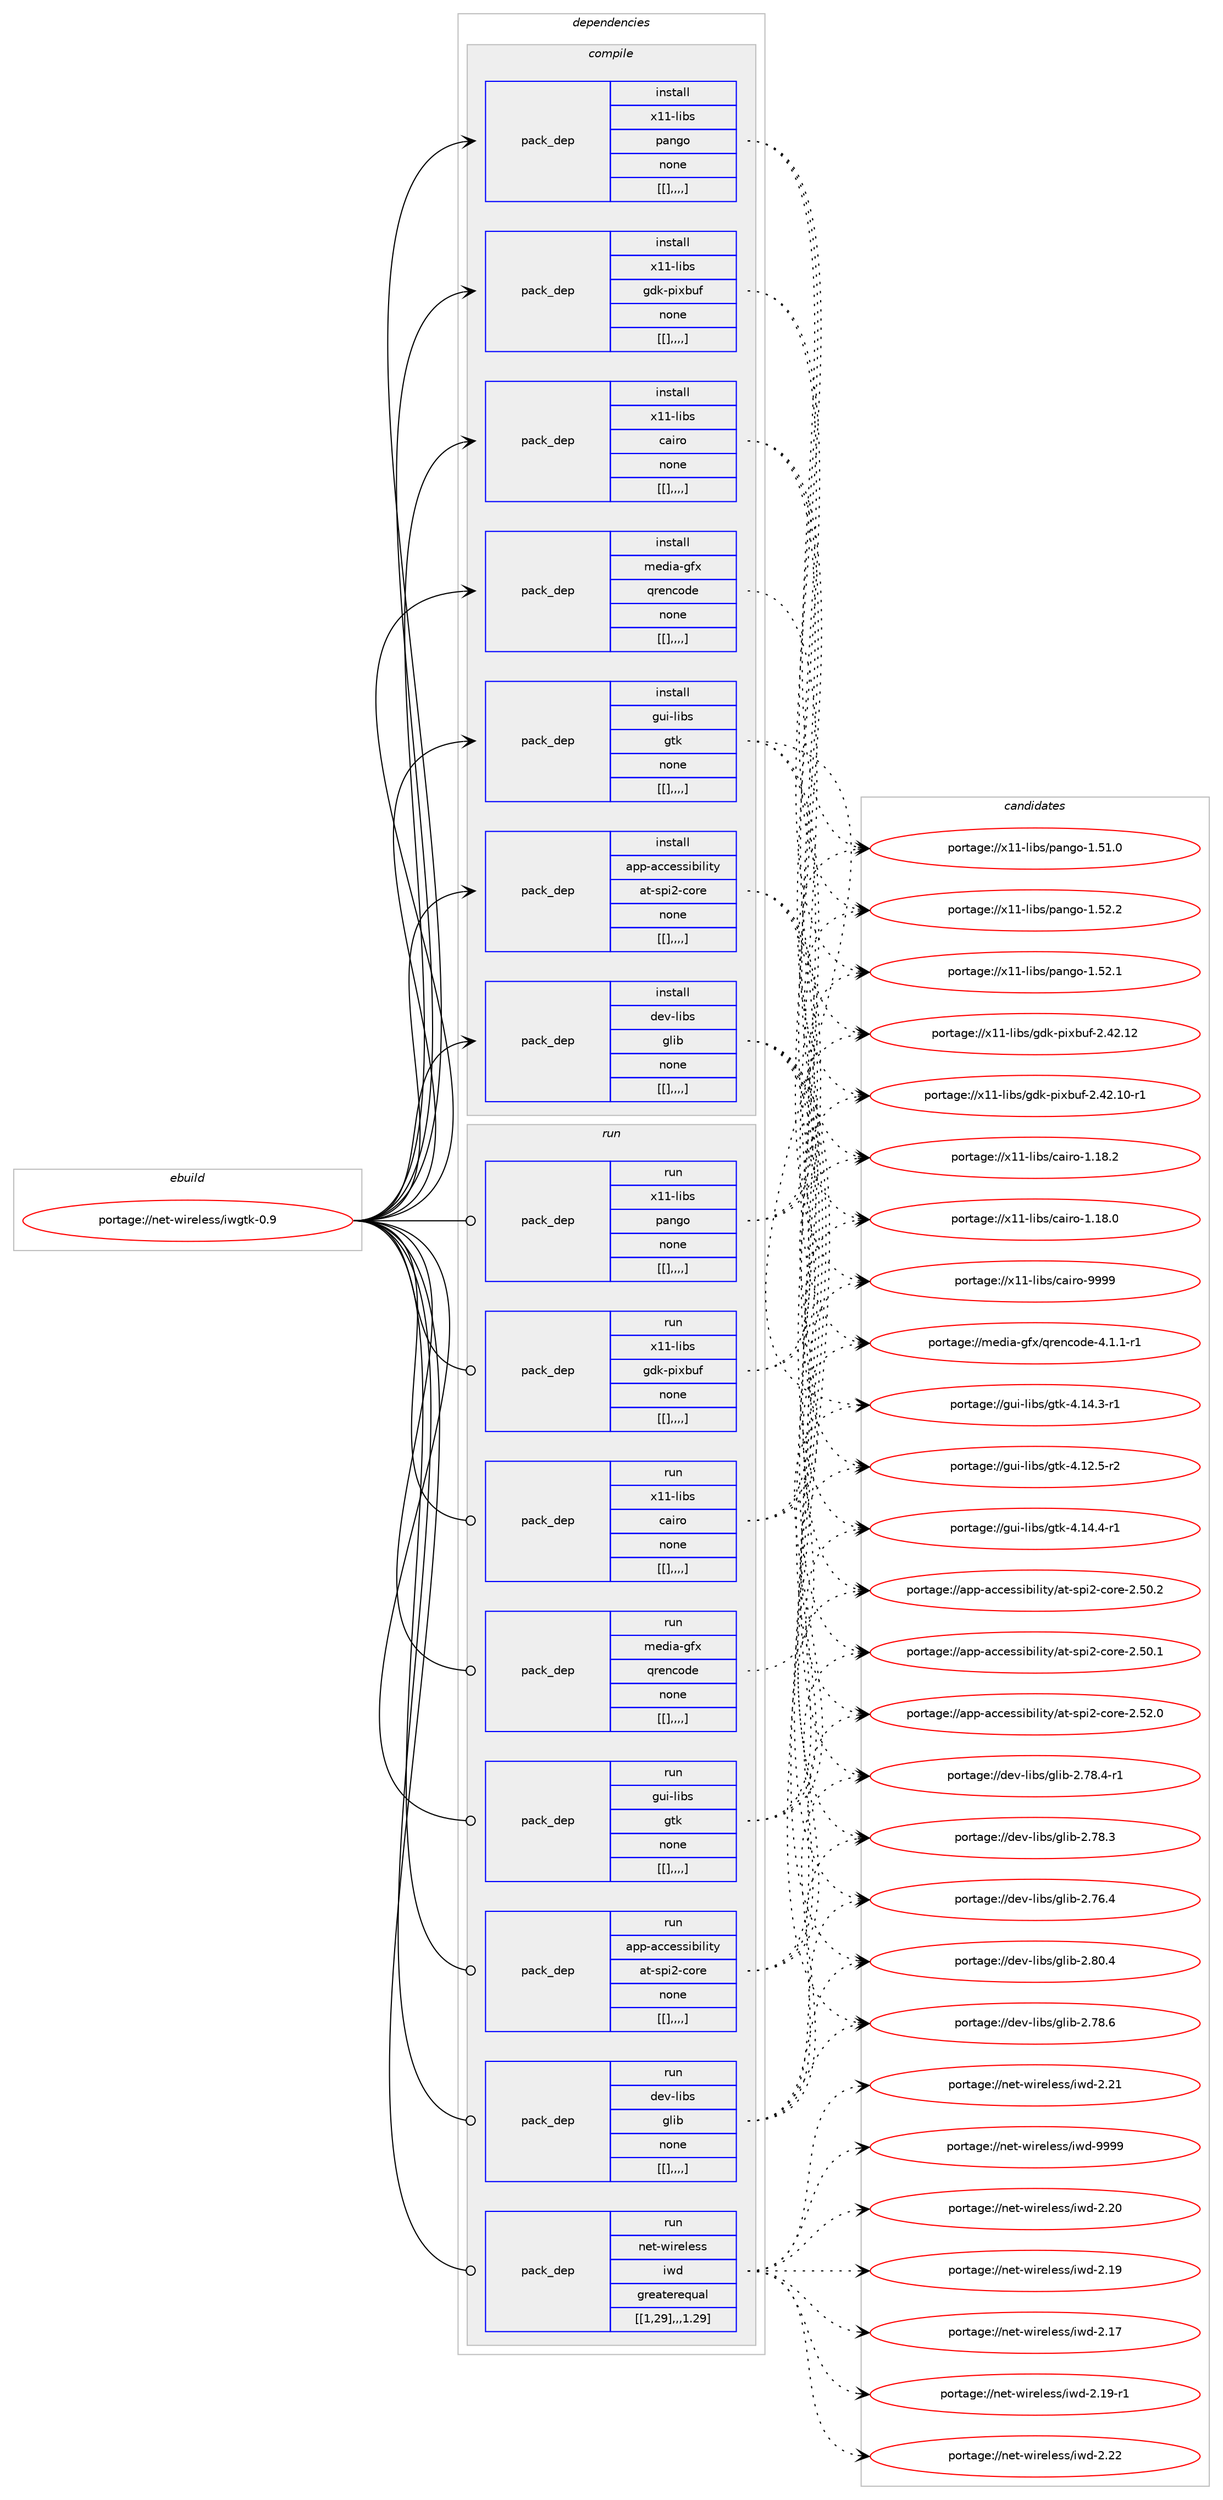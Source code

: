 digraph prolog {

# *************
# Graph options
# *************

newrank=true;
concentrate=true;
compound=true;
graph [rankdir=LR,fontname=Helvetica,fontsize=10,ranksep=1.5];#, ranksep=2.5, nodesep=0.2];
edge  [arrowhead=vee];
node  [fontname=Helvetica,fontsize=10];

# **********
# The ebuild
# **********

subgraph cluster_leftcol {
color=gray;
label=<<i>ebuild</i>>;
id [label="portage://net-wireless/iwgtk-0.9", color=red, width=4, href="../net-wireless/iwgtk-0.9.svg"];
}

# ****************
# The dependencies
# ****************

subgraph cluster_midcol {
color=gray;
label=<<i>dependencies</i>>;
subgraph cluster_compile {
fillcolor="#eeeeee";
style=filled;
label=<<i>compile</i>>;
subgraph pack295669 {
dependency405661 [label=<<TABLE BORDER="0" CELLBORDER="1" CELLSPACING="0" CELLPADDING="4" WIDTH="220"><TR><TD ROWSPAN="6" CELLPADDING="30">pack_dep</TD></TR><TR><TD WIDTH="110">install</TD></TR><TR><TD>app-accessibility</TD></TR><TR><TD>at-spi2-core</TD></TR><TR><TD>none</TD></TR><TR><TD>[[],,,,]</TD></TR></TABLE>>, shape=none, color=blue];
}
id:e -> dependency405661:w [weight=20,style="solid",arrowhead="vee"];
subgraph pack295670 {
dependency405662 [label=<<TABLE BORDER="0" CELLBORDER="1" CELLSPACING="0" CELLPADDING="4" WIDTH="220"><TR><TD ROWSPAN="6" CELLPADDING="30">pack_dep</TD></TR><TR><TD WIDTH="110">install</TD></TR><TR><TD>dev-libs</TD></TR><TR><TD>glib</TD></TR><TR><TD>none</TD></TR><TR><TD>[[],,,,]</TD></TR></TABLE>>, shape=none, color=blue];
}
id:e -> dependency405662:w [weight=20,style="solid",arrowhead="vee"];
subgraph pack295671 {
dependency405663 [label=<<TABLE BORDER="0" CELLBORDER="1" CELLSPACING="0" CELLPADDING="4" WIDTH="220"><TR><TD ROWSPAN="6" CELLPADDING="30">pack_dep</TD></TR><TR><TD WIDTH="110">install</TD></TR><TR><TD>gui-libs</TD></TR><TR><TD>gtk</TD></TR><TR><TD>none</TD></TR><TR><TD>[[],,,,]</TD></TR></TABLE>>, shape=none, color=blue];
}
id:e -> dependency405663:w [weight=20,style="solid",arrowhead="vee"];
subgraph pack295672 {
dependency405664 [label=<<TABLE BORDER="0" CELLBORDER="1" CELLSPACING="0" CELLPADDING="4" WIDTH="220"><TR><TD ROWSPAN="6" CELLPADDING="30">pack_dep</TD></TR><TR><TD WIDTH="110">install</TD></TR><TR><TD>media-gfx</TD></TR><TR><TD>qrencode</TD></TR><TR><TD>none</TD></TR><TR><TD>[[],,,,]</TD></TR></TABLE>>, shape=none, color=blue];
}
id:e -> dependency405664:w [weight=20,style="solid",arrowhead="vee"];
subgraph pack295673 {
dependency405665 [label=<<TABLE BORDER="0" CELLBORDER="1" CELLSPACING="0" CELLPADDING="4" WIDTH="220"><TR><TD ROWSPAN="6" CELLPADDING="30">pack_dep</TD></TR><TR><TD WIDTH="110">install</TD></TR><TR><TD>x11-libs</TD></TR><TR><TD>cairo</TD></TR><TR><TD>none</TD></TR><TR><TD>[[],,,,]</TD></TR></TABLE>>, shape=none, color=blue];
}
id:e -> dependency405665:w [weight=20,style="solid",arrowhead="vee"];
subgraph pack295674 {
dependency405666 [label=<<TABLE BORDER="0" CELLBORDER="1" CELLSPACING="0" CELLPADDING="4" WIDTH="220"><TR><TD ROWSPAN="6" CELLPADDING="30">pack_dep</TD></TR><TR><TD WIDTH="110">install</TD></TR><TR><TD>x11-libs</TD></TR><TR><TD>gdk-pixbuf</TD></TR><TR><TD>none</TD></TR><TR><TD>[[],,,,]</TD></TR></TABLE>>, shape=none, color=blue];
}
id:e -> dependency405666:w [weight=20,style="solid",arrowhead="vee"];
subgraph pack295675 {
dependency405667 [label=<<TABLE BORDER="0" CELLBORDER="1" CELLSPACING="0" CELLPADDING="4" WIDTH="220"><TR><TD ROWSPAN="6" CELLPADDING="30">pack_dep</TD></TR><TR><TD WIDTH="110">install</TD></TR><TR><TD>x11-libs</TD></TR><TR><TD>pango</TD></TR><TR><TD>none</TD></TR><TR><TD>[[],,,,]</TD></TR></TABLE>>, shape=none, color=blue];
}
id:e -> dependency405667:w [weight=20,style="solid",arrowhead="vee"];
}
subgraph cluster_compileandrun {
fillcolor="#eeeeee";
style=filled;
label=<<i>compile and run</i>>;
}
subgraph cluster_run {
fillcolor="#eeeeee";
style=filled;
label=<<i>run</i>>;
subgraph pack295676 {
dependency405668 [label=<<TABLE BORDER="0" CELLBORDER="1" CELLSPACING="0" CELLPADDING="4" WIDTH="220"><TR><TD ROWSPAN="6" CELLPADDING="30">pack_dep</TD></TR><TR><TD WIDTH="110">run</TD></TR><TR><TD>app-accessibility</TD></TR><TR><TD>at-spi2-core</TD></TR><TR><TD>none</TD></TR><TR><TD>[[],,,,]</TD></TR></TABLE>>, shape=none, color=blue];
}
id:e -> dependency405668:w [weight=20,style="solid",arrowhead="odot"];
subgraph pack295677 {
dependency405669 [label=<<TABLE BORDER="0" CELLBORDER="1" CELLSPACING="0" CELLPADDING="4" WIDTH="220"><TR><TD ROWSPAN="6" CELLPADDING="30">pack_dep</TD></TR><TR><TD WIDTH="110">run</TD></TR><TR><TD>dev-libs</TD></TR><TR><TD>glib</TD></TR><TR><TD>none</TD></TR><TR><TD>[[],,,,]</TD></TR></TABLE>>, shape=none, color=blue];
}
id:e -> dependency405669:w [weight=20,style="solid",arrowhead="odot"];
subgraph pack295678 {
dependency405670 [label=<<TABLE BORDER="0" CELLBORDER="1" CELLSPACING="0" CELLPADDING="4" WIDTH="220"><TR><TD ROWSPAN="6" CELLPADDING="30">pack_dep</TD></TR><TR><TD WIDTH="110">run</TD></TR><TR><TD>gui-libs</TD></TR><TR><TD>gtk</TD></TR><TR><TD>none</TD></TR><TR><TD>[[],,,,]</TD></TR></TABLE>>, shape=none, color=blue];
}
id:e -> dependency405670:w [weight=20,style="solid",arrowhead="odot"];
subgraph pack295679 {
dependency405671 [label=<<TABLE BORDER="0" CELLBORDER="1" CELLSPACING="0" CELLPADDING="4" WIDTH="220"><TR><TD ROWSPAN="6" CELLPADDING="30">pack_dep</TD></TR><TR><TD WIDTH="110">run</TD></TR><TR><TD>media-gfx</TD></TR><TR><TD>qrencode</TD></TR><TR><TD>none</TD></TR><TR><TD>[[],,,,]</TD></TR></TABLE>>, shape=none, color=blue];
}
id:e -> dependency405671:w [weight=20,style="solid",arrowhead="odot"];
subgraph pack295680 {
dependency405672 [label=<<TABLE BORDER="0" CELLBORDER="1" CELLSPACING="0" CELLPADDING="4" WIDTH="220"><TR><TD ROWSPAN="6" CELLPADDING="30">pack_dep</TD></TR><TR><TD WIDTH="110">run</TD></TR><TR><TD>net-wireless</TD></TR><TR><TD>iwd</TD></TR><TR><TD>greaterequal</TD></TR><TR><TD>[[1,29],,,1.29]</TD></TR></TABLE>>, shape=none, color=blue];
}
id:e -> dependency405672:w [weight=20,style="solid",arrowhead="odot"];
subgraph pack295681 {
dependency405673 [label=<<TABLE BORDER="0" CELLBORDER="1" CELLSPACING="0" CELLPADDING="4" WIDTH="220"><TR><TD ROWSPAN="6" CELLPADDING="30">pack_dep</TD></TR><TR><TD WIDTH="110">run</TD></TR><TR><TD>x11-libs</TD></TR><TR><TD>cairo</TD></TR><TR><TD>none</TD></TR><TR><TD>[[],,,,]</TD></TR></TABLE>>, shape=none, color=blue];
}
id:e -> dependency405673:w [weight=20,style="solid",arrowhead="odot"];
subgraph pack295682 {
dependency405674 [label=<<TABLE BORDER="0" CELLBORDER="1" CELLSPACING="0" CELLPADDING="4" WIDTH="220"><TR><TD ROWSPAN="6" CELLPADDING="30">pack_dep</TD></TR><TR><TD WIDTH="110">run</TD></TR><TR><TD>x11-libs</TD></TR><TR><TD>gdk-pixbuf</TD></TR><TR><TD>none</TD></TR><TR><TD>[[],,,,]</TD></TR></TABLE>>, shape=none, color=blue];
}
id:e -> dependency405674:w [weight=20,style="solid",arrowhead="odot"];
subgraph pack295683 {
dependency405675 [label=<<TABLE BORDER="0" CELLBORDER="1" CELLSPACING="0" CELLPADDING="4" WIDTH="220"><TR><TD ROWSPAN="6" CELLPADDING="30">pack_dep</TD></TR><TR><TD WIDTH="110">run</TD></TR><TR><TD>x11-libs</TD></TR><TR><TD>pango</TD></TR><TR><TD>none</TD></TR><TR><TD>[[],,,,]</TD></TR></TABLE>>, shape=none, color=blue];
}
id:e -> dependency405675:w [weight=20,style="solid",arrowhead="odot"];
}
}

# **************
# The candidates
# **************

subgraph cluster_choices {
rank=same;
color=gray;
label=<<i>candidates</i>>;

subgraph choice295669 {
color=black;
nodesep=1;
choice97112112459799991011151151059810510810511612147971164511511210550459911111410145504653504648 [label="portage://app-accessibility/at-spi2-core-2.52.0", color=red, width=4,href="../app-accessibility/at-spi2-core-2.52.0.svg"];
choice97112112459799991011151151059810510810511612147971164511511210550459911111410145504653484650 [label="portage://app-accessibility/at-spi2-core-2.50.2", color=red, width=4,href="../app-accessibility/at-spi2-core-2.50.2.svg"];
choice97112112459799991011151151059810510810511612147971164511511210550459911111410145504653484649 [label="portage://app-accessibility/at-spi2-core-2.50.1", color=red, width=4,href="../app-accessibility/at-spi2-core-2.50.1.svg"];
dependency405661:e -> choice97112112459799991011151151059810510810511612147971164511511210550459911111410145504653504648:w [style=dotted,weight="100"];
dependency405661:e -> choice97112112459799991011151151059810510810511612147971164511511210550459911111410145504653484650:w [style=dotted,weight="100"];
dependency405661:e -> choice97112112459799991011151151059810510810511612147971164511511210550459911111410145504653484649:w [style=dotted,weight="100"];
}
subgraph choice295670 {
color=black;
nodesep=1;
choice1001011184510810598115471031081059845504656484652 [label="portage://dev-libs/glib-2.80.4", color=red, width=4,href="../dev-libs/glib-2.80.4.svg"];
choice1001011184510810598115471031081059845504655564654 [label="portage://dev-libs/glib-2.78.6", color=red, width=4,href="../dev-libs/glib-2.78.6.svg"];
choice10010111845108105981154710310810598455046555646524511449 [label="portage://dev-libs/glib-2.78.4-r1", color=red, width=4,href="../dev-libs/glib-2.78.4-r1.svg"];
choice1001011184510810598115471031081059845504655564651 [label="portage://dev-libs/glib-2.78.3", color=red, width=4,href="../dev-libs/glib-2.78.3.svg"];
choice1001011184510810598115471031081059845504655544652 [label="portage://dev-libs/glib-2.76.4", color=red, width=4,href="../dev-libs/glib-2.76.4.svg"];
dependency405662:e -> choice1001011184510810598115471031081059845504656484652:w [style=dotted,weight="100"];
dependency405662:e -> choice1001011184510810598115471031081059845504655564654:w [style=dotted,weight="100"];
dependency405662:e -> choice10010111845108105981154710310810598455046555646524511449:w [style=dotted,weight="100"];
dependency405662:e -> choice1001011184510810598115471031081059845504655564651:w [style=dotted,weight="100"];
dependency405662:e -> choice1001011184510810598115471031081059845504655544652:w [style=dotted,weight="100"];
}
subgraph choice295671 {
color=black;
nodesep=1;
choice103117105451081059811547103116107455246495246524511449 [label="portage://gui-libs/gtk-4.14.4-r1", color=red, width=4,href="../gui-libs/gtk-4.14.4-r1.svg"];
choice103117105451081059811547103116107455246495246514511449 [label="portage://gui-libs/gtk-4.14.3-r1", color=red, width=4,href="../gui-libs/gtk-4.14.3-r1.svg"];
choice103117105451081059811547103116107455246495046534511450 [label="portage://gui-libs/gtk-4.12.5-r2", color=red, width=4,href="../gui-libs/gtk-4.12.5-r2.svg"];
dependency405663:e -> choice103117105451081059811547103116107455246495246524511449:w [style=dotted,weight="100"];
dependency405663:e -> choice103117105451081059811547103116107455246495246514511449:w [style=dotted,weight="100"];
dependency405663:e -> choice103117105451081059811547103116107455246495046534511450:w [style=dotted,weight="100"];
}
subgraph choice295672 {
color=black;
nodesep=1;
choice109101100105974510310212047113114101110991111001014552464946494511449 [label="portage://media-gfx/qrencode-4.1.1-r1", color=red, width=4,href="../media-gfx/qrencode-4.1.1-r1.svg"];
dependency405664:e -> choice109101100105974510310212047113114101110991111001014552464946494511449:w [style=dotted,weight="100"];
}
subgraph choice295673 {
color=black;
nodesep=1;
choice120494945108105981154799971051141114557575757 [label="portage://x11-libs/cairo-9999", color=red, width=4,href="../x11-libs/cairo-9999.svg"];
choice1204949451081059811547999710511411145494649564650 [label="portage://x11-libs/cairo-1.18.2", color=red, width=4,href="../x11-libs/cairo-1.18.2.svg"];
choice1204949451081059811547999710511411145494649564648 [label="portage://x11-libs/cairo-1.18.0", color=red, width=4,href="../x11-libs/cairo-1.18.0.svg"];
dependency405665:e -> choice120494945108105981154799971051141114557575757:w [style=dotted,weight="100"];
dependency405665:e -> choice1204949451081059811547999710511411145494649564650:w [style=dotted,weight="100"];
dependency405665:e -> choice1204949451081059811547999710511411145494649564648:w [style=dotted,weight="100"];
}
subgraph choice295674 {
color=black;
nodesep=1;
choice120494945108105981154710310010745112105120981171024550465250464950 [label="portage://x11-libs/gdk-pixbuf-2.42.12", color=red, width=4,href="../x11-libs/gdk-pixbuf-2.42.12.svg"];
choice1204949451081059811547103100107451121051209811710245504652504649484511449 [label="portage://x11-libs/gdk-pixbuf-2.42.10-r1", color=red, width=4,href="../x11-libs/gdk-pixbuf-2.42.10-r1.svg"];
dependency405666:e -> choice120494945108105981154710310010745112105120981171024550465250464950:w [style=dotted,weight="100"];
dependency405666:e -> choice1204949451081059811547103100107451121051209811710245504652504649484511449:w [style=dotted,weight="100"];
}
subgraph choice295675 {
color=black;
nodesep=1;
choice12049494510810598115471129711010311145494653504650 [label="portage://x11-libs/pango-1.52.2", color=red, width=4,href="../x11-libs/pango-1.52.2.svg"];
choice12049494510810598115471129711010311145494653504649 [label="portage://x11-libs/pango-1.52.1", color=red, width=4,href="../x11-libs/pango-1.52.1.svg"];
choice12049494510810598115471129711010311145494653494648 [label="portage://x11-libs/pango-1.51.0", color=red, width=4,href="../x11-libs/pango-1.51.0.svg"];
dependency405667:e -> choice12049494510810598115471129711010311145494653504650:w [style=dotted,weight="100"];
dependency405667:e -> choice12049494510810598115471129711010311145494653504649:w [style=dotted,weight="100"];
dependency405667:e -> choice12049494510810598115471129711010311145494653494648:w [style=dotted,weight="100"];
}
subgraph choice295676 {
color=black;
nodesep=1;
choice97112112459799991011151151059810510810511612147971164511511210550459911111410145504653504648 [label="portage://app-accessibility/at-spi2-core-2.52.0", color=red, width=4,href="../app-accessibility/at-spi2-core-2.52.0.svg"];
choice97112112459799991011151151059810510810511612147971164511511210550459911111410145504653484650 [label="portage://app-accessibility/at-spi2-core-2.50.2", color=red, width=4,href="../app-accessibility/at-spi2-core-2.50.2.svg"];
choice97112112459799991011151151059810510810511612147971164511511210550459911111410145504653484649 [label="portage://app-accessibility/at-spi2-core-2.50.1", color=red, width=4,href="../app-accessibility/at-spi2-core-2.50.1.svg"];
dependency405668:e -> choice97112112459799991011151151059810510810511612147971164511511210550459911111410145504653504648:w [style=dotted,weight="100"];
dependency405668:e -> choice97112112459799991011151151059810510810511612147971164511511210550459911111410145504653484650:w [style=dotted,weight="100"];
dependency405668:e -> choice97112112459799991011151151059810510810511612147971164511511210550459911111410145504653484649:w [style=dotted,weight="100"];
}
subgraph choice295677 {
color=black;
nodesep=1;
choice1001011184510810598115471031081059845504656484652 [label="portage://dev-libs/glib-2.80.4", color=red, width=4,href="../dev-libs/glib-2.80.4.svg"];
choice1001011184510810598115471031081059845504655564654 [label="portage://dev-libs/glib-2.78.6", color=red, width=4,href="../dev-libs/glib-2.78.6.svg"];
choice10010111845108105981154710310810598455046555646524511449 [label="portage://dev-libs/glib-2.78.4-r1", color=red, width=4,href="../dev-libs/glib-2.78.4-r1.svg"];
choice1001011184510810598115471031081059845504655564651 [label="portage://dev-libs/glib-2.78.3", color=red, width=4,href="../dev-libs/glib-2.78.3.svg"];
choice1001011184510810598115471031081059845504655544652 [label="portage://dev-libs/glib-2.76.4", color=red, width=4,href="../dev-libs/glib-2.76.4.svg"];
dependency405669:e -> choice1001011184510810598115471031081059845504656484652:w [style=dotted,weight="100"];
dependency405669:e -> choice1001011184510810598115471031081059845504655564654:w [style=dotted,weight="100"];
dependency405669:e -> choice10010111845108105981154710310810598455046555646524511449:w [style=dotted,weight="100"];
dependency405669:e -> choice1001011184510810598115471031081059845504655564651:w [style=dotted,weight="100"];
dependency405669:e -> choice1001011184510810598115471031081059845504655544652:w [style=dotted,weight="100"];
}
subgraph choice295678 {
color=black;
nodesep=1;
choice103117105451081059811547103116107455246495246524511449 [label="portage://gui-libs/gtk-4.14.4-r1", color=red, width=4,href="../gui-libs/gtk-4.14.4-r1.svg"];
choice103117105451081059811547103116107455246495246514511449 [label="portage://gui-libs/gtk-4.14.3-r1", color=red, width=4,href="../gui-libs/gtk-4.14.3-r1.svg"];
choice103117105451081059811547103116107455246495046534511450 [label="portage://gui-libs/gtk-4.12.5-r2", color=red, width=4,href="../gui-libs/gtk-4.12.5-r2.svg"];
dependency405670:e -> choice103117105451081059811547103116107455246495246524511449:w [style=dotted,weight="100"];
dependency405670:e -> choice103117105451081059811547103116107455246495246514511449:w [style=dotted,weight="100"];
dependency405670:e -> choice103117105451081059811547103116107455246495046534511450:w [style=dotted,weight="100"];
}
subgraph choice295679 {
color=black;
nodesep=1;
choice109101100105974510310212047113114101110991111001014552464946494511449 [label="portage://media-gfx/qrencode-4.1.1-r1", color=red, width=4,href="../media-gfx/qrencode-4.1.1-r1.svg"];
dependency405671:e -> choice109101100105974510310212047113114101110991111001014552464946494511449:w [style=dotted,weight="100"];
}
subgraph choice295680 {
color=black;
nodesep=1;
choice11010111645119105114101108101115115471051191004557575757 [label="portage://net-wireless/iwd-9999", color=red, width=4,href="../net-wireless/iwd-9999.svg"];
choice11010111645119105114101108101115115471051191004550465050 [label="portage://net-wireless/iwd-2.22", color=red, width=4,href="../net-wireless/iwd-2.22.svg"];
choice11010111645119105114101108101115115471051191004550465049 [label="portage://net-wireless/iwd-2.21", color=red, width=4,href="../net-wireless/iwd-2.21.svg"];
choice11010111645119105114101108101115115471051191004550465048 [label="portage://net-wireless/iwd-2.20", color=red, width=4,href="../net-wireless/iwd-2.20.svg"];
choice110101116451191051141011081011151154710511910045504649574511449 [label="portage://net-wireless/iwd-2.19-r1", color=red, width=4,href="../net-wireless/iwd-2.19-r1.svg"];
choice11010111645119105114101108101115115471051191004550464957 [label="portage://net-wireless/iwd-2.19", color=red, width=4,href="../net-wireless/iwd-2.19.svg"];
choice11010111645119105114101108101115115471051191004550464955 [label="portage://net-wireless/iwd-2.17", color=red, width=4,href="../net-wireless/iwd-2.17.svg"];
dependency405672:e -> choice11010111645119105114101108101115115471051191004557575757:w [style=dotted,weight="100"];
dependency405672:e -> choice11010111645119105114101108101115115471051191004550465050:w [style=dotted,weight="100"];
dependency405672:e -> choice11010111645119105114101108101115115471051191004550465049:w [style=dotted,weight="100"];
dependency405672:e -> choice11010111645119105114101108101115115471051191004550465048:w [style=dotted,weight="100"];
dependency405672:e -> choice110101116451191051141011081011151154710511910045504649574511449:w [style=dotted,weight="100"];
dependency405672:e -> choice11010111645119105114101108101115115471051191004550464957:w [style=dotted,weight="100"];
dependency405672:e -> choice11010111645119105114101108101115115471051191004550464955:w [style=dotted,weight="100"];
}
subgraph choice295681 {
color=black;
nodesep=1;
choice120494945108105981154799971051141114557575757 [label="portage://x11-libs/cairo-9999", color=red, width=4,href="../x11-libs/cairo-9999.svg"];
choice1204949451081059811547999710511411145494649564650 [label="portage://x11-libs/cairo-1.18.2", color=red, width=4,href="../x11-libs/cairo-1.18.2.svg"];
choice1204949451081059811547999710511411145494649564648 [label="portage://x11-libs/cairo-1.18.0", color=red, width=4,href="../x11-libs/cairo-1.18.0.svg"];
dependency405673:e -> choice120494945108105981154799971051141114557575757:w [style=dotted,weight="100"];
dependency405673:e -> choice1204949451081059811547999710511411145494649564650:w [style=dotted,weight="100"];
dependency405673:e -> choice1204949451081059811547999710511411145494649564648:w [style=dotted,weight="100"];
}
subgraph choice295682 {
color=black;
nodesep=1;
choice120494945108105981154710310010745112105120981171024550465250464950 [label="portage://x11-libs/gdk-pixbuf-2.42.12", color=red, width=4,href="../x11-libs/gdk-pixbuf-2.42.12.svg"];
choice1204949451081059811547103100107451121051209811710245504652504649484511449 [label="portage://x11-libs/gdk-pixbuf-2.42.10-r1", color=red, width=4,href="../x11-libs/gdk-pixbuf-2.42.10-r1.svg"];
dependency405674:e -> choice120494945108105981154710310010745112105120981171024550465250464950:w [style=dotted,weight="100"];
dependency405674:e -> choice1204949451081059811547103100107451121051209811710245504652504649484511449:w [style=dotted,weight="100"];
}
subgraph choice295683 {
color=black;
nodesep=1;
choice12049494510810598115471129711010311145494653504650 [label="portage://x11-libs/pango-1.52.2", color=red, width=4,href="../x11-libs/pango-1.52.2.svg"];
choice12049494510810598115471129711010311145494653504649 [label="portage://x11-libs/pango-1.52.1", color=red, width=4,href="../x11-libs/pango-1.52.1.svg"];
choice12049494510810598115471129711010311145494653494648 [label="portage://x11-libs/pango-1.51.0", color=red, width=4,href="../x11-libs/pango-1.51.0.svg"];
dependency405675:e -> choice12049494510810598115471129711010311145494653504650:w [style=dotted,weight="100"];
dependency405675:e -> choice12049494510810598115471129711010311145494653504649:w [style=dotted,weight="100"];
dependency405675:e -> choice12049494510810598115471129711010311145494653494648:w [style=dotted,weight="100"];
}
}

}
